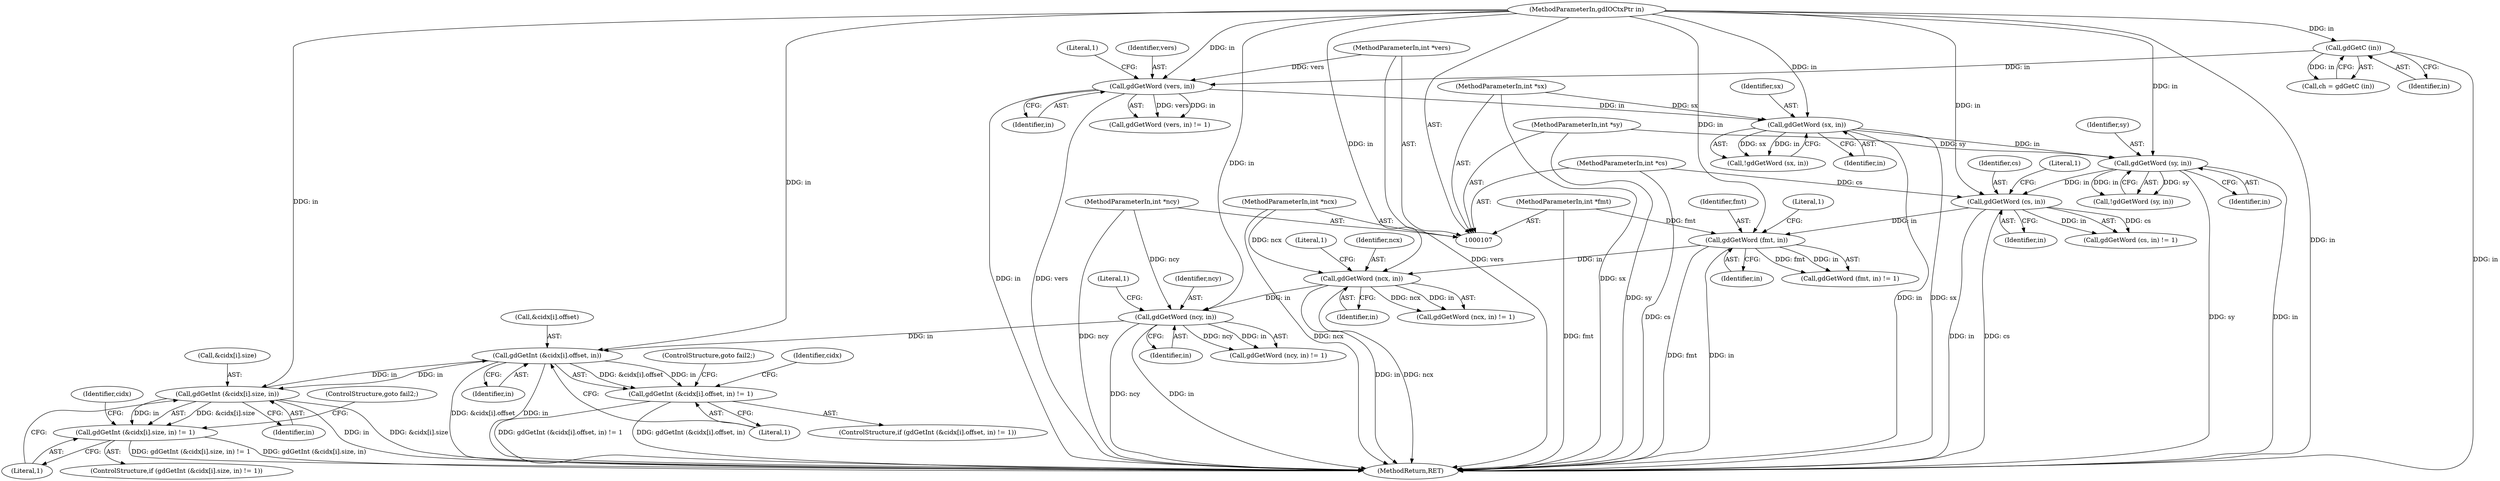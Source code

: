 digraph "0_libgd_69d2fd2c597ffc0c217de1238b9bf4d4bceba8e6@array" {
"1000410" [label="(Call,gdGetInt (&cidx[i].offset, in))"];
"1000314" [label="(Call,gdGetWord (ncy, in))"];
"1000115" [label="(MethodParameterIn,int *ncy)"];
"1000301" [label="(Call,gdGetWord (ncx, in))"];
"1000114" [label="(MethodParameterIn,int *ncx)"];
"1000261" [label="(Call,gdGetWord (fmt, in))"];
"1000113" [label="(MethodParameterIn,int *fmt)"];
"1000231" [label="(Call,gdGetWord (cs, in))"];
"1000111" [label="(MethodParameterIn,int *cs)"];
"1000214" [label="(Call,gdGetWord (sy, in))"];
"1000110" [label="(MethodParameterIn,int *sy)"];
"1000204" [label="(Call,gdGetWord (sx, in))"];
"1000109" [label="(MethodParameterIn,int *sx)"];
"1000174" [label="(Call,gdGetWord (vers, in))"];
"1000112" [label="(MethodParameterIn,int *vers)"];
"1000139" [label="(Call,gdGetC (in))"];
"1000108" [label="(MethodParameterIn,gdIOCtxPtr in)"];
"1000423" [label="(Call,gdGetInt (&cidx[i].size, in))"];
"1000410" [label="(Call,gdGetInt (&cidx[i].offset, in))"];
"1000409" [label="(Call,gdGetInt (&cidx[i].offset, in) != 1)"];
"1000422" [label="(Call,gdGetInt (&cidx[i].size, in) != 1)"];
"1000301" [label="(Call,gdGetWord (ncx, in))"];
"1000206" [label="(Identifier,in)"];
"1000204" [label="(Call,gdGetWord (sx, in))"];
"1000431" [label="(Literal,1)"];
"1000110" [label="(MethodParameterIn,int *sy)"];
"1000230" [label="(Call,gdGetWord (cs, in) != 1)"];
"1000411" [label="(Call,&cidx[i].offset)"];
"1000313" [label="(Call,gdGetWord (ncy, in) != 1)"];
"1000418" [label="(Literal,1)"];
"1000233" [label="(Identifier,in)"];
"1000216" [label="(Identifier,in)"];
"1000430" [label="(Identifier,in)"];
"1000439" [label="(Identifier,cidx)"];
"1000317" [label="(Literal,1)"];
"1000114" [label="(MethodParameterIn,int *ncx)"];
"1000113" [label="(MethodParameterIn,int *fmt)"];
"1000231" [label="(Call,gdGetWord (cs, in))"];
"1000232" [label="(Identifier,cs)"];
"1000433" [label="(ControlStructure,goto fail2;)"];
"1000234" [label="(Literal,1)"];
"1000177" [label="(Literal,1)"];
"1000112" [label="(MethodParameterIn,int *vers)"];
"1000115" [label="(MethodParameterIn,int *ncy)"];
"1000140" [label="(Identifier,in)"];
"1000303" [label="(Identifier,in)"];
"1000314" [label="(Call,gdGetWord (ncy, in))"];
"1000424" [label="(Call,&cidx[i].size)"];
"1000175" [label="(Identifier,vers)"];
"1000215" [label="(Identifier,sy)"];
"1000176" [label="(Identifier,in)"];
"1000137" [label="(Call,ch = gdGetC (in))"];
"1000423" [label="(Call,gdGetInt (&cidx[i].size, in))"];
"1000263" [label="(Identifier,in)"];
"1000304" [label="(Literal,1)"];
"1000260" [label="(Call,gdGetWord (fmt, in) != 1)"];
"1000205" [label="(Identifier,sx)"];
"1000420" [label="(ControlStructure,goto fail2;)"];
"1000111" [label="(MethodParameterIn,int *cs)"];
"1000417" [label="(Identifier,in)"];
"1000261" [label="(Call,gdGetWord (fmt, in))"];
"1000214" [label="(Call,gdGetWord (sy, in))"];
"1000466" [label="(MethodReturn,RET)"];
"1000174" [label="(Call,gdGetWord (vers, in))"];
"1000315" [label="(Identifier,ncy)"];
"1000410" [label="(Call,gdGetInt (&cidx[i].offset, in))"];
"1000262" [label="(Identifier,fmt)"];
"1000264" [label="(Literal,1)"];
"1000139" [label="(Call,gdGetC (in))"];
"1000421" [label="(ControlStructure,if (gdGetInt (&cidx[i].size, in) != 1))"];
"1000213" [label="(Call,!gdGetWord (sy, in))"];
"1000109" [label="(MethodParameterIn,int *sx)"];
"1000408" [label="(ControlStructure,if (gdGetInt (&cidx[i].offset, in) != 1))"];
"1000108" [label="(MethodParameterIn,gdIOCtxPtr in)"];
"1000203" [label="(Call,!gdGetWord (sx, in))"];
"1000302" [label="(Identifier,ncx)"];
"1000427" [label="(Identifier,cidx)"];
"1000316" [label="(Identifier,in)"];
"1000409" [label="(Call,gdGetInt (&cidx[i].offset, in) != 1)"];
"1000300" [label="(Call,gdGetWord (ncx, in) != 1)"];
"1000173" [label="(Call,gdGetWord (vers, in) != 1)"];
"1000422" [label="(Call,gdGetInt (&cidx[i].size, in) != 1)"];
"1000410" -> "1000409"  [label="AST: "];
"1000410" -> "1000417"  [label="CFG: "];
"1000411" -> "1000410"  [label="AST: "];
"1000417" -> "1000410"  [label="AST: "];
"1000418" -> "1000410"  [label="CFG: "];
"1000410" -> "1000466"  [label="DDG: &cidx[i].offset"];
"1000410" -> "1000466"  [label="DDG: in"];
"1000410" -> "1000409"  [label="DDG: &cidx[i].offset"];
"1000410" -> "1000409"  [label="DDG: in"];
"1000314" -> "1000410"  [label="DDG: in"];
"1000423" -> "1000410"  [label="DDG: in"];
"1000108" -> "1000410"  [label="DDG: in"];
"1000410" -> "1000423"  [label="DDG: in"];
"1000314" -> "1000313"  [label="AST: "];
"1000314" -> "1000316"  [label="CFG: "];
"1000315" -> "1000314"  [label="AST: "];
"1000316" -> "1000314"  [label="AST: "];
"1000317" -> "1000314"  [label="CFG: "];
"1000314" -> "1000466"  [label="DDG: ncy"];
"1000314" -> "1000466"  [label="DDG: in"];
"1000314" -> "1000313"  [label="DDG: ncy"];
"1000314" -> "1000313"  [label="DDG: in"];
"1000115" -> "1000314"  [label="DDG: ncy"];
"1000301" -> "1000314"  [label="DDG: in"];
"1000108" -> "1000314"  [label="DDG: in"];
"1000115" -> "1000107"  [label="AST: "];
"1000115" -> "1000466"  [label="DDG: ncy"];
"1000301" -> "1000300"  [label="AST: "];
"1000301" -> "1000303"  [label="CFG: "];
"1000302" -> "1000301"  [label="AST: "];
"1000303" -> "1000301"  [label="AST: "];
"1000304" -> "1000301"  [label="CFG: "];
"1000301" -> "1000466"  [label="DDG: in"];
"1000301" -> "1000466"  [label="DDG: ncx"];
"1000301" -> "1000300"  [label="DDG: ncx"];
"1000301" -> "1000300"  [label="DDG: in"];
"1000114" -> "1000301"  [label="DDG: ncx"];
"1000261" -> "1000301"  [label="DDG: in"];
"1000108" -> "1000301"  [label="DDG: in"];
"1000114" -> "1000107"  [label="AST: "];
"1000114" -> "1000466"  [label="DDG: ncx"];
"1000261" -> "1000260"  [label="AST: "];
"1000261" -> "1000263"  [label="CFG: "];
"1000262" -> "1000261"  [label="AST: "];
"1000263" -> "1000261"  [label="AST: "];
"1000264" -> "1000261"  [label="CFG: "];
"1000261" -> "1000466"  [label="DDG: fmt"];
"1000261" -> "1000466"  [label="DDG: in"];
"1000261" -> "1000260"  [label="DDG: fmt"];
"1000261" -> "1000260"  [label="DDG: in"];
"1000113" -> "1000261"  [label="DDG: fmt"];
"1000231" -> "1000261"  [label="DDG: in"];
"1000108" -> "1000261"  [label="DDG: in"];
"1000113" -> "1000107"  [label="AST: "];
"1000113" -> "1000466"  [label="DDG: fmt"];
"1000231" -> "1000230"  [label="AST: "];
"1000231" -> "1000233"  [label="CFG: "];
"1000232" -> "1000231"  [label="AST: "];
"1000233" -> "1000231"  [label="AST: "];
"1000234" -> "1000231"  [label="CFG: "];
"1000231" -> "1000466"  [label="DDG: in"];
"1000231" -> "1000466"  [label="DDG: cs"];
"1000231" -> "1000230"  [label="DDG: cs"];
"1000231" -> "1000230"  [label="DDG: in"];
"1000111" -> "1000231"  [label="DDG: cs"];
"1000214" -> "1000231"  [label="DDG: in"];
"1000108" -> "1000231"  [label="DDG: in"];
"1000111" -> "1000107"  [label="AST: "];
"1000111" -> "1000466"  [label="DDG: cs"];
"1000214" -> "1000213"  [label="AST: "];
"1000214" -> "1000216"  [label="CFG: "];
"1000215" -> "1000214"  [label="AST: "];
"1000216" -> "1000214"  [label="AST: "];
"1000213" -> "1000214"  [label="CFG: "];
"1000214" -> "1000466"  [label="DDG: in"];
"1000214" -> "1000466"  [label="DDG: sy"];
"1000214" -> "1000213"  [label="DDG: sy"];
"1000214" -> "1000213"  [label="DDG: in"];
"1000110" -> "1000214"  [label="DDG: sy"];
"1000204" -> "1000214"  [label="DDG: in"];
"1000108" -> "1000214"  [label="DDG: in"];
"1000110" -> "1000107"  [label="AST: "];
"1000110" -> "1000466"  [label="DDG: sy"];
"1000204" -> "1000203"  [label="AST: "];
"1000204" -> "1000206"  [label="CFG: "];
"1000205" -> "1000204"  [label="AST: "];
"1000206" -> "1000204"  [label="AST: "];
"1000203" -> "1000204"  [label="CFG: "];
"1000204" -> "1000466"  [label="DDG: in"];
"1000204" -> "1000466"  [label="DDG: sx"];
"1000204" -> "1000203"  [label="DDG: sx"];
"1000204" -> "1000203"  [label="DDG: in"];
"1000109" -> "1000204"  [label="DDG: sx"];
"1000174" -> "1000204"  [label="DDG: in"];
"1000108" -> "1000204"  [label="DDG: in"];
"1000109" -> "1000107"  [label="AST: "];
"1000109" -> "1000466"  [label="DDG: sx"];
"1000174" -> "1000173"  [label="AST: "];
"1000174" -> "1000176"  [label="CFG: "];
"1000175" -> "1000174"  [label="AST: "];
"1000176" -> "1000174"  [label="AST: "];
"1000177" -> "1000174"  [label="CFG: "];
"1000174" -> "1000466"  [label="DDG: in"];
"1000174" -> "1000466"  [label="DDG: vers"];
"1000174" -> "1000173"  [label="DDG: vers"];
"1000174" -> "1000173"  [label="DDG: in"];
"1000112" -> "1000174"  [label="DDG: vers"];
"1000139" -> "1000174"  [label="DDG: in"];
"1000108" -> "1000174"  [label="DDG: in"];
"1000112" -> "1000107"  [label="AST: "];
"1000112" -> "1000466"  [label="DDG: vers"];
"1000139" -> "1000137"  [label="AST: "];
"1000139" -> "1000140"  [label="CFG: "];
"1000140" -> "1000139"  [label="AST: "];
"1000137" -> "1000139"  [label="CFG: "];
"1000139" -> "1000466"  [label="DDG: in"];
"1000139" -> "1000137"  [label="DDG: in"];
"1000108" -> "1000139"  [label="DDG: in"];
"1000108" -> "1000107"  [label="AST: "];
"1000108" -> "1000466"  [label="DDG: in"];
"1000108" -> "1000423"  [label="DDG: in"];
"1000423" -> "1000422"  [label="AST: "];
"1000423" -> "1000430"  [label="CFG: "];
"1000424" -> "1000423"  [label="AST: "];
"1000430" -> "1000423"  [label="AST: "];
"1000431" -> "1000423"  [label="CFG: "];
"1000423" -> "1000466"  [label="DDG: &cidx[i].size"];
"1000423" -> "1000466"  [label="DDG: in"];
"1000423" -> "1000422"  [label="DDG: &cidx[i].size"];
"1000423" -> "1000422"  [label="DDG: in"];
"1000409" -> "1000408"  [label="AST: "];
"1000409" -> "1000418"  [label="CFG: "];
"1000418" -> "1000409"  [label="AST: "];
"1000420" -> "1000409"  [label="CFG: "];
"1000427" -> "1000409"  [label="CFG: "];
"1000409" -> "1000466"  [label="DDG: gdGetInt (&cidx[i].offset, in) != 1"];
"1000409" -> "1000466"  [label="DDG: gdGetInt (&cidx[i].offset, in)"];
"1000422" -> "1000421"  [label="AST: "];
"1000422" -> "1000431"  [label="CFG: "];
"1000431" -> "1000422"  [label="AST: "];
"1000433" -> "1000422"  [label="CFG: "];
"1000439" -> "1000422"  [label="CFG: "];
"1000422" -> "1000466"  [label="DDG: gdGetInt (&cidx[i].size, in)"];
"1000422" -> "1000466"  [label="DDG: gdGetInt (&cidx[i].size, in) != 1"];
}
